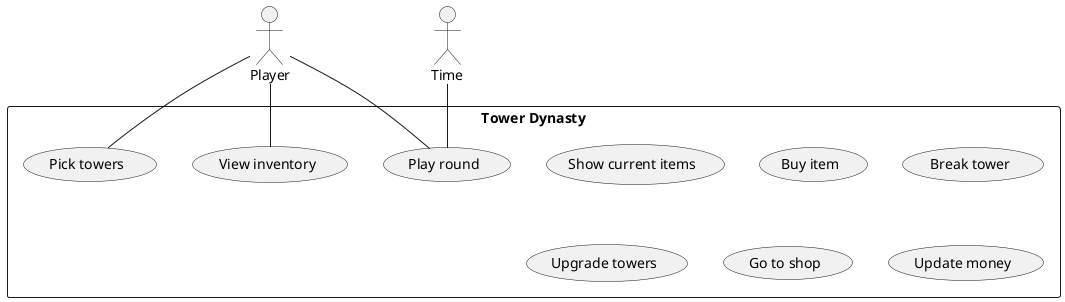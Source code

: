 @startuml
actor "Player" as A1
actor "Time" as A2

rectangle "Tower Dynasty" {
    usecase "Play round" as UC1
    usecase "Show current items" as UC2
    usecase "View inventory" as UC3
    usecase "Buy item" as UC4
    usecase "Break tower" as UC5
    usecase "Pick towers" as UC6
    usecase "Upgrade towers" as UC7
    usecase "Go to shop" as UC8
    usecase "Update money" as UC9
}

A1 -- UC1
A1 -- UC3
A1 -- UC6

A2 -- UC1
@enduml
